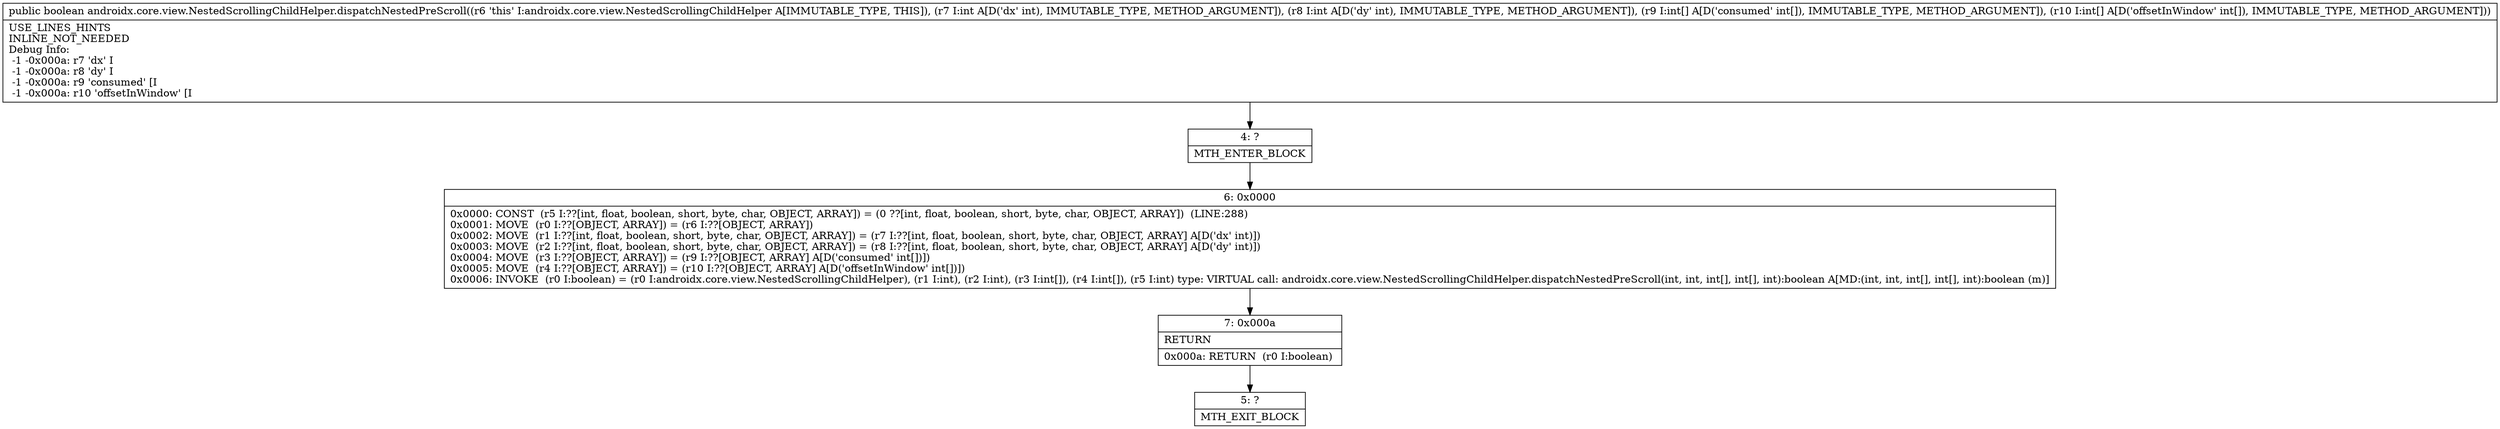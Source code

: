 digraph "CFG forandroidx.core.view.NestedScrollingChildHelper.dispatchNestedPreScroll(II[I[I)Z" {
Node_4 [shape=record,label="{4\:\ ?|MTH_ENTER_BLOCK\l}"];
Node_6 [shape=record,label="{6\:\ 0x0000|0x0000: CONST  (r5 I:??[int, float, boolean, short, byte, char, OBJECT, ARRAY]) = (0 ??[int, float, boolean, short, byte, char, OBJECT, ARRAY])  (LINE:288)\l0x0001: MOVE  (r0 I:??[OBJECT, ARRAY]) = (r6 I:??[OBJECT, ARRAY]) \l0x0002: MOVE  (r1 I:??[int, float, boolean, short, byte, char, OBJECT, ARRAY]) = (r7 I:??[int, float, boolean, short, byte, char, OBJECT, ARRAY] A[D('dx' int)]) \l0x0003: MOVE  (r2 I:??[int, float, boolean, short, byte, char, OBJECT, ARRAY]) = (r8 I:??[int, float, boolean, short, byte, char, OBJECT, ARRAY] A[D('dy' int)]) \l0x0004: MOVE  (r3 I:??[OBJECT, ARRAY]) = (r9 I:??[OBJECT, ARRAY] A[D('consumed' int[])]) \l0x0005: MOVE  (r4 I:??[OBJECT, ARRAY]) = (r10 I:??[OBJECT, ARRAY] A[D('offsetInWindow' int[])]) \l0x0006: INVOKE  (r0 I:boolean) = (r0 I:androidx.core.view.NestedScrollingChildHelper), (r1 I:int), (r2 I:int), (r3 I:int[]), (r4 I:int[]), (r5 I:int) type: VIRTUAL call: androidx.core.view.NestedScrollingChildHelper.dispatchNestedPreScroll(int, int, int[], int[], int):boolean A[MD:(int, int, int[], int[], int):boolean (m)]\l}"];
Node_7 [shape=record,label="{7\:\ 0x000a|RETURN\l|0x000a: RETURN  (r0 I:boolean) \l}"];
Node_5 [shape=record,label="{5\:\ ?|MTH_EXIT_BLOCK\l}"];
MethodNode[shape=record,label="{public boolean androidx.core.view.NestedScrollingChildHelper.dispatchNestedPreScroll((r6 'this' I:androidx.core.view.NestedScrollingChildHelper A[IMMUTABLE_TYPE, THIS]), (r7 I:int A[D('dx' int), IMMUTABLE_TYPE, METHOD_ARGUMENT]), (r8 I:int A[D('dy' int), IMMUTABLE_TYPE, METHOD_ARGUMENT]), (r9 I:int[] A[D('consumed' int[]), IMMUTABLE_TYPE, METHOD_ARGUMENT]), (r10 I:int[] A[D('offsetInWindow' int[]), IMMUTABLE_TYPE, METHOD_ARGUMENT]))  | USE_LINES_HINTS\lINLINE_NOT_NEEDED\lDebug Info:\l  \-1 \-0x000a: r7 'dx' I\l  \-1 \-0x000a: r8 'dy' I\l  \-1 \-0x000a: r9 'consumed' [I\l  \-1 \-0x000a: r10 'offsetInWindow' [I\l}"];
MethodNode -> Node_4;Node_4 -> Node_6;
Node_6 -> Node_7;
Node_7 -> Node_5;
}

